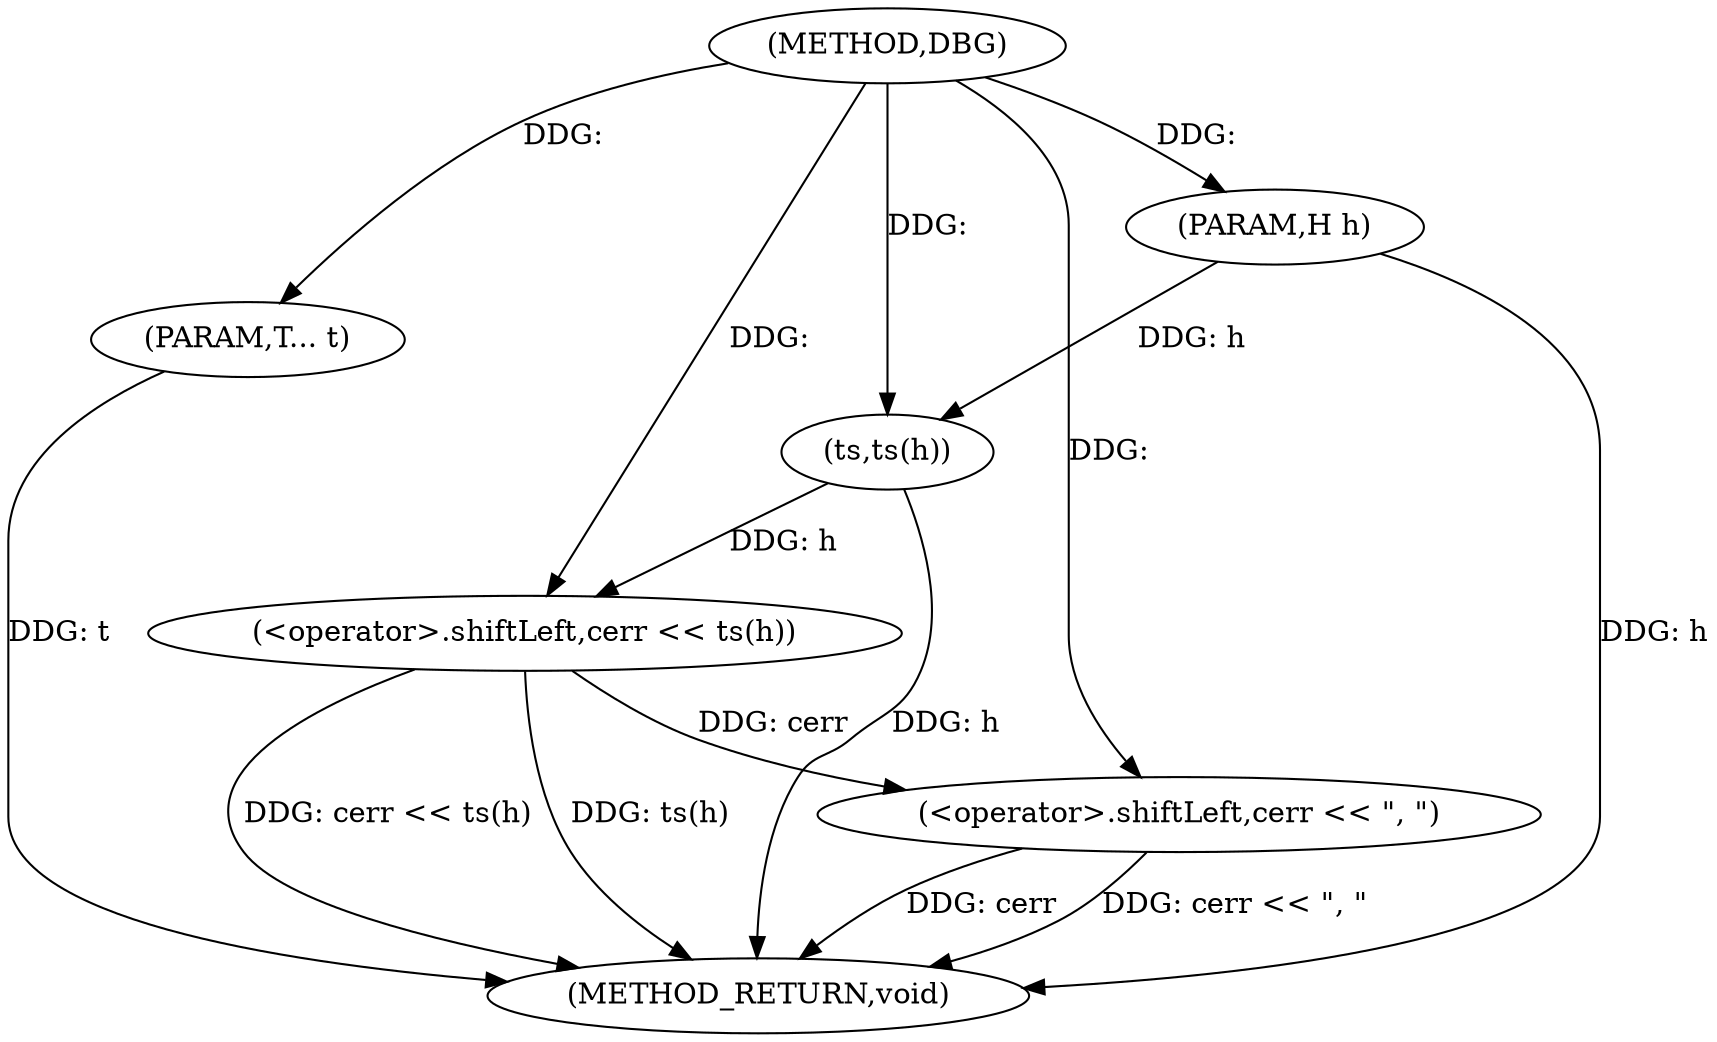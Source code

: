 digraph "DBG" {  
"1000297" [label = "(METHOD,DBG)" ]
"1000308" [label = "(METHOD_RETURN,void)" ]
"1000298" [label = "(PARAM,H h)" ]
"1000299" [label = "(PARAM,T... t)" ]
"1000301" [label = "(<operator>.shiftLeft,cerr << ts(h))" ]
"1000305" [label = "(<operator>.shiftLeft,cerr << \", \")" ]
"1000303" [label = "(ts,ts(h))" ]
  "1000298" -> "1000308"  [ label = "DDG: h"] 
  "1000299" -> "1000308"  [ label = "DDG: t"] 
  "1000303" -> "1000308"  [ label = "DDG: h"] 
  "1000301" -> "1000308"  [ label = "DDG: ts(h)"] 
  "1000301" -> "1000308"  [ label = "DDG: cerr << ts(h)"] 
  "1000305" -> "1000308"  [ label = "DDG: cerr"] 
  "1000305" -> "1000308"  [ label = "DDG: cerr << \", \""] 
  "1000297" -> "1000298"  [ label = "DDG: "] 
  "1000297" -> "1000299"  [ label = "DDG: "] 
  "1000297" -> "1000301"  [ label = "DDG: "] 
  "1000303" -> "1000301"  [ label = "DDG: h"] 
  "1000301" -> "1000305"  [ label = "DDG: cerr"] 
  "1000297" -> "1000305"  [ label = "DDG: "] 
  "1000298" -> "1000303"  [ label = "DDG: h"] 
  "1000297" -> "1000303"  [ label = "DDG: "] 
}
